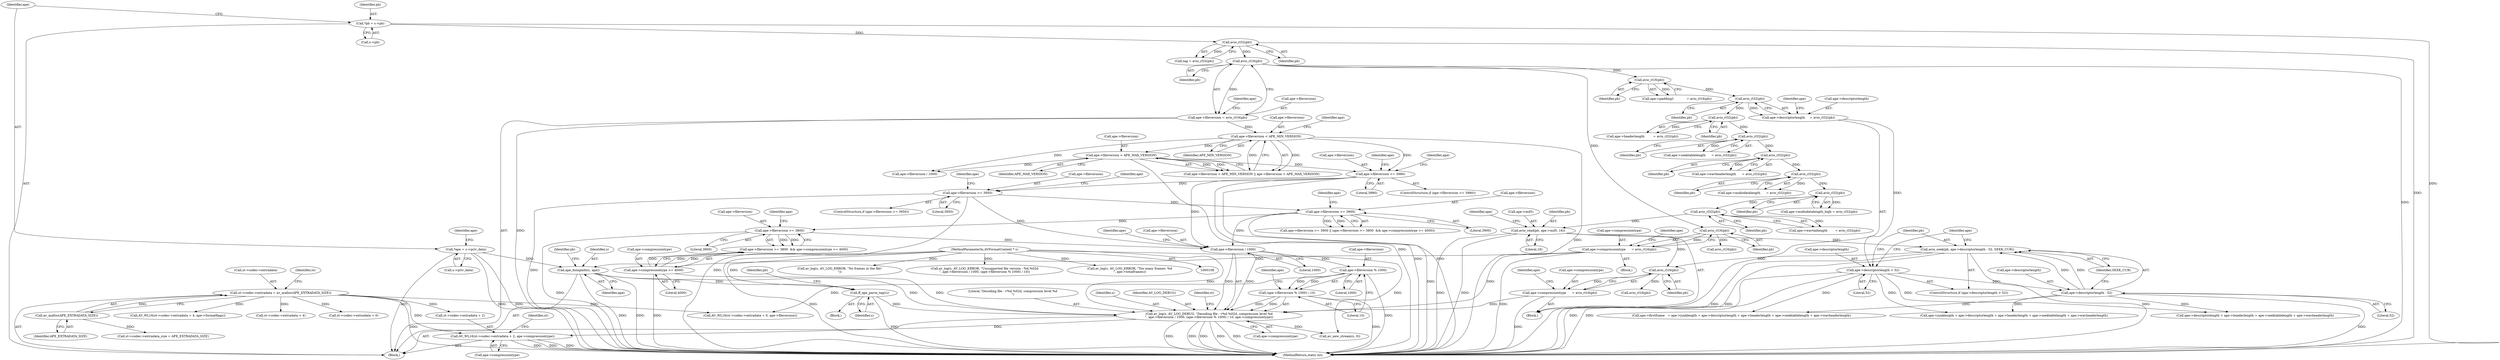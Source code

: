 digraph "0_FFmpeg_8312e3fc9041027a33c8bc667bb99740fdf41dd5@pointer" {
"1001047" [label="(Call,AV_WL16(st->codec->extradata + 2, ape->compressiontype))"];
"1001021" [label="(Call,st->codec->extradata = av_malloc(APE_EXTRADATA_SIZE))"];
"1001027" [label="(Call,av_malloc(APE_EXTRADATA_SIZE))"];
"1000884" [label="(Call,av_log(s, AV_LOG_DEBUG, \"Decoding file - v%d.%02d, compression level %d\n\", ape->fileversion / 1000, (ape->fileversion % 1000) / 10, ape->compressiontype))"];
"1000870" [label="(Call,ape_dumpinfo(s, ape))"];
"1000109" [label="(MethodParameterIn,AVFormatContext * s)"];
"1000119" [label="(Call,*ape = s->priv_data)"];
"1000878" [label="(Call,ff_ape_parse_tag(s))"];
"1000888" [label="(Call,ape->fileversion / 1000)"];
"1000188" [label="(Call,ape->fileversion >= 3980)"];
"1000157" [label="(Call,ape->fileversion < APE_MIN_VERSION)"];
"1000149" [label="(Call,ape->fileversion = avio_rl16(pb))"];
"1000153" [label="(Call,avio_rl16(pb))"];
"1000136" [label="(Call,avio_rl32(pb))"];
"1000113" [label="(Call,*pb = s->pb)"];
"1000162" [label="(Call,ape->fileversion > APE_MAX_VERSION)"];
"1000466" [label="(Call,ape->fileversion >= 3900)"];
"1000451" [label="(Call,ape->fileversion >= 3950)"];
"1000472" [label="(Call,ape->fileversion >= 3800)"];
"1000893" [label="(Call,(ape->fileversion % 1000) / 10)"];
"1000894" [label="(Call,ape->fileversion % 1000)"];
"1000262" [label="(Call,ape->compressiontype      = avio_rl16(pb))"];
"1000266" [label="(Call,avio_rl16(pb))"];
"1000254" [label="(Call,avio_seek(pb, ape->descriptorlength - 52, SEEK_CUR))"];
"1000242" [label="(Call,avio_read(pb, ape->md5, 16))"];
"1000240" [label="(Call,avio_rl32(pb))"];
"1000234" [label="(Call,avio_rl32(pb))"];
"1000228" [label="(Call,avio_rl32(pb))"];
"1000222" [label="(Call,avio_rl32(pb))"];
"1000216" [label="(Call,avio_rl32(pb))"];
"1000210" [label="(Call,avio_rl32(pb))"];
"1000204" [label="(Call,avio_rl32(pb))"];
"1000198" [label="(Call,avio_rl16(pb))"];
"1000256" [label="(Call,ape->descriptorlength - 52)"];
"1000249" [label="(Call,ape->descriptorlength > 52)"];
"1000200" [label="(Call,ape->descriptorlength     = avio_rl32(pb))"];
"1000322" [label="(Call,ape->compressiontype      = avio_rl16(pb))"];
"1000326" [label="(Call,avio_rl16(pb))"];
"1000477" [label="(Call,ape->compressiontype >= 4000)"];
"1001047" [label="(Call,AV_WL16(st->codec->extradata + 2, ape->compressiontype))"];
"1000242" [label="(Call,avio_read(pb, ape->md5, 16))"];
"1000326" [label="(Call,avio_rl16(pb))"];
"1000467" [label="(Call,ape->fileversion)"];
"1000243" [label="(Identifier,pb)"];
"1000311" [label="(Block,)"];
"1000314" [label="(Identifier,ape)"];
"1000257" [label="(Call,ape->descriptorlength)"];
"1000137" [label="(Identifier,pb)"];
"1000212" [label="(Call,ape->seektablelength      = avio_rl32(pb))"];
"1000270" [label="(Identifier,ape)"];
"1000877" [label="(Block,)"];
"1000210" [label="(Call,avio_rl32(pb))"];
"1000156" [label="(Call,ape->fileversion < APE_MIN_VERSION || ape->fileversion > APE_MAX_VERSION)"];
"1000468" [label="(Identifier,ape)"];
"1000479" [label="(Identifier,ape)"];
"1000211" [label="(Identifier,pb)"];
"1000217" [label="(Identifier,pb)"];
"1000240" [label="(Call,avio_rl32(pb))"];
"1000162" [label="(Call,ape->fileversion > APE_MAX_VERSION)"];
"1000905" [label="(Call,av_new_stream(s, 0))"];
"1000470" [label="(Literal,3900)"];
"1000904" [label="(Identifier,st)"];
"1000228" [label="(Call,avio_rl32(pb))"];
"1000241" [label="(Identifier,pb)"];
"1000154" [label="(Identifier,pb)"];
"1000115" [label="(Call,s->pb)"];
"1000893" [label="(Call,(ape->fileversion % 1000) / 10)"];
"1000114" [label="(Identifier,pb)"];
"1000234" [label="(Call,avio_rl32(pb))"];
"1000887" [label="(Literal,\"Decoding file - v%d.%02d, compression level %d\n\")"];
"1000236" [label="(Call,ape->wavtaillength        = avio_rl32(pb))"];
"1001037" [label="(Call,st->codec->extradata + 0)"];
"1000512" [label="(Call,av_log(s, AV_LOG_ERROR, \"No frames in the file!\n\"))"];
"1000247" [label="(Literal,16)"];
"1000473" [label="(Call,ape->fileversion)"];
"1000256" [label="(Call,ape->descriptorlength - 52)"];
"1001021" [label="(Call,st->codec->extradata = av_malloc(APE_EXTRADATA_SIZE))"];
"1001036" [label="(Call,AV_WL16(st->codec->extradata + 0, ape->fileversion))"];
"1000206" [label="(Call,ape->headerlength         = avio_rl32(pb))"];
"1000205" [label="(Identifier,pb)"];
"1000458" [label="(Identifier,ape)"];
"1000109" [label="(MethodParameterIn,AVFormatContext * s)"];
"1000248" [label="(ControlStructure,if (ape->descriptorlength > 52))"];
"1000323" [label="(Call,ape->compressiontype)"];
"1000189" [label="(Call,ape->fileversion)"];
"1000251" [label="(Identifier,ape)"];
"1000120" [label="(Identifier,ape)"];
"1001022" [label="(Call,st->codec->extradata)"];
"1000161" [label="(Identifier,APE_MIN_VERSION)"];
"1000164" [label="(Identifier,ape)"];
"1000119" [label="(Call,*ape = s->priv_data)"];
"1000136" [label="(Call,avio_rl32(pb))"];
"1000216" [label="(Call,avio_rl32(pb))"];
"1000876" [label="(Identifier,pb)"];
"1000477" [label="(Call,ape->compressiontype >= 4000)"];
"1000264" [label="(Identifier,ape)"];
"1000200" [label="(Call,ape->descriptorlength     = avio_rl32(pb))"];
"1000452" [label="(Call,ape->fileversion)"];
"1000872" [label="(Identifier,ape)"];
"1000168" [label="(Call,av_log(s, AV_LOG_ERROR, \"Unsupported file version - %d.%02d\n\", ape->fileversion / 1000, (ape->fileversion % 1000) / 10))"];
"1000451" [label="(Call,ape->fileversion >= 3950)"];
"1000149" [label="(Call,ape->fileversion = avio_rl16(pb))"];
"1000244" [label="(Call,ape->md5)"];
"1000272" [label="(Call,avio_rl16(pb))"];
"1000263" [label="(Call,ape->compressiontype)"];
"1000192" [label="(Literal,3980)"];
"1000260" [label="(Literal,52)"];
"1000558" [label="(Call,ape->firstframe   = ape->junklength + ape->descriptorlength + ape->headerlength + ape->seektablelength + ape->wavheaderlength)"];
"1000889" [label="(Call,ape->fileversion)"];
"1001028" [label="(Identifier,APE_EXTRADATA_SIZE)"];
"1000894" [label="(Call,ape->fileversion % 1000)"];
"1000870" [label="(Call,ape_dumpinfo(s, ape))"];
"1000901" [label="(Identifier,ape)"];
"1000250" [label="(Call,ape->descriptorlength)"];
"1000224" [label="(Call,ape->audiodatalength      = avio_rl32(pb))"];
"1000330" [label="(Identifier,ape)"];
"1001062" [label="(Identifier,st)"];
"1000222" [label="(Call,avio_rl32(pb))"];
"1000249" [label="(Call,ape->descriptorlength > 52)"];
"1000157" [label="(Call,ape->fileversion < APE_MIN_VERSION)"];
"1000111" [label="(Block,)"];
"1000204" [label="(Call,avio_rl32(pb))"];
"1000529" [label="(Call,av_log(s, AV_LOG_ERROR, \"Too many frames: %d\n\", ape->totalframes))"];
"1000474" [label="(Identifier,ape)"];
"1001055" [label="(Call,ape->compressiontype)"];
"1001058" [label="(Call,AV_WL16(st->codec->extradata + 4, ape->formatflags))"];
"1000465" [label="(Call,ape->fileversion >= 3900 || (ape->fileversion >= 3800  && ape->compressiontype >= 4000))"];
"1000230" [label="(Call,ape->audiodatalength_high = avio_rl32(pb))"];
"1000888" [label="(Call,ape->fileversion / 1000)"];
"1000153" [label="(Call,avio_rl16(pb))"];
"1000131" [label="(Identifier,ape)"];
"1000885" [label="(Identifier,s)"];
"1000476" [label="(Literal,3800)"];
"1001048" [label="(Call,st->codec->extradata + 2)"];
"1000896" [label="(Identifier,ape)"];
"1000253" [label="(Literal,52)"];
"1000134" [label="(Call,tag = avio_rl32(pb))"];
"1000150" [label="(Call,ape->fileversion)"];
"1001027" [label="(Call,av_malloc(APE_EXTRADATA_SIZE))"];
"1000158" [label="(Call,ape->fileversion)"];
"1000208" [label="(Identifier,ape)"];
"1000886" [label="(Identifier,AV_LOG_DEBUG)"];
"1000262" [label="(Call,ape->compressiontype      = avio_rl16(pb))"];
"1000121" [label="(Call,s->priv_data)"];
"1000254" [label="(Call,avio_seek(pb, ape->descriptorlength - 52, SEEK_CUR))"];
"1000327" [label="(Identifier,pb)"];
"1000481" [label="(Literal,4000)"];
"1000166" [label="(Identifier,APE_MAX_VERSION)"];
"1000188" [label="(Call,ape->fileversion >= 3980)"];
"1000881" [label="(Identifier,pb)"];
"1000198" [label="(Call,avio_rl16(pb))"];
"1000562" [label="(Call,ape->junklength + ape->descriptorlength + ape->headerlength + ape->seektablelength + ape->wavheaderlength)"];
"1000196" [label="(Identifier,ape)"];
"1001059" [label="(Call,st->codec->extradata + 4)"];
"1000267" [label="(Identifier,pb)"];
"1000223" [label="(Identifier,pb)"];
"1000900" [label="(Call,ape->compressiontype)"];
"1000194" [label="(Call,ape->padding1             = avio_rl16(pb))"];
"1000478" [label="(Call,ape->compressiontype)"];
"1000332" [label="(Call,avio_rl16(pb))"];
"1001032" [label="(Identifier,st)"];
"1000466" [label="(Call,ape->fileversion >= 3900)"];
"1000871" [label="(Identifier,s)"];
"1000113" [label="(Call,*pb = s->pb)"];
"1000884" [label="(Call,av_log(s, AV_LOG_DEBUG, \"Decoding file - v%d.%02d, compression level %d\n\", ape->fileversion / 1000, (ape->fileversion % 1000) / 10, ape->compressiontype))"];
"1000471" [label="(Call,ape->fileversion >= 3800  && ape->compressiontype >= 4000)"];
"1000898" [label="(Literal,1000)"];
"1001029" [label="(Call,st->codec->extradata_size = APE_EXTRADATA_SIZE)"];
"1000879" [label="(Identifier,s)"];
"1000892" [label="(Literal,1000)"];
"1000229" [label="(Identifier,pb)"];
"1000266" [label="(Call,avio_rl16(pb))"];
"1000472" [label="(Call,ape->fileversion >= 3800)"];
"1000878" [label="(Call,ff_ape_parse_tag(s))"];
"1000159" [label="(Identifier,ape)"];
"1000187" [label="(ControlStructure,if (ape->fileversion >= 3980))"];
"1000895" [label="(Call,ape->fileversion)"];
"1000255" [label="(Identifier,pb)"];
"1000322" [label="(Call,ape->compressiontype      = avio_rl16(pb))"];
"1000163" [label="(Call,ape->fileversion)"];
"1000235" [label="(Identifier,pb)"];
"1000201" [label="(Call,ape->descriptorlength)"];
"1000450" [label="(ControlStructure,if (ape->fileversion >= 3950))"];
"1000261" [label="(Identifier,SEEK_CUR)"];
"1000455" [label="(Literal,3950)"];
"1000218" [label="(Call,ape->wavheaderlength      = avio_rl32(pb))"];
"1000566" [label="(Call,ape->descriptorlength + ape->headerlength + ape->seektablelength + ape->wavheaderlength)"];
"1001121" [label="(MethodReturn,static int)"];
"1000172" [label="(Call,ape->fileversion / 1000)"];
"1000199" [label="(Identifier,pb)"];
"1000193" [label="(Block,)"];
"1000899" [label="(Literal,10)"];
"1001047" -> "1000111"  [label="AST: "];
"1001047" -> "1001055"  [label="CFG: "];
"1001048" -> "1001047"  [label="AST: "];
"1001055" -> "1001047"  [label="AST: "];
"1001062" -> "1001047"  [label="CFG: "];
"1001047" -> "1001121"  [label="DDG: "];
"1001047" -> "1001121"  [label="DDG: "];
"1001047" -> "1001121"  [label="DDG: "];
"1001021" -> "1001047"  [label="DDG: "];
"1000884" -> "1001047"  [label="DDG: "];
"1001021" -> "1000111"  [label="AST: "];
"1001021" -> "1001027"  [label="CFG: "];
"1001022" -> "1001021"  [label="AST: "];
"1001027" -> "1001021"  [label="AST: "];
"1001032" -> "1001021"  [label="CFG: "];
"1001021" -> "1001121"  [label="DDG: "];
"1001027" -> "1001021"  [label="DDG: "];
"1001021" -> "1001036"  [label="DDG: "];
"1001021" -> "1001037"  [label="DDG: "];
"1001021" -> "1001048"  [label="DDG: "];
"1001021" -> "1001058"  [label="DDG: "];
"1001021" -> "1001059"  [label="DDG: "];
"1001027" -> "1001028"  [label="CFG: "];
"1001028" -> "1001027"  [label="AST: "];
"1001027" -> "1001029"  [label="DDG: "];
"1000884" -> "1000111"  [label="AST: "];
"1000884" -> "1000900"  [label="CFG: "];
"1000885" -> "1000884"  [label="AST: "];
"1000886" -> "1000884"  [label="AST: "];
"1000887" -> "1000884"  [label="AST: "];
"1000888" -> "1000884"  [label="AST: "];
"1000893" -> "1000884"  [label="AST: "];
"1000900" -> "1000884"  [label="AST: "];
"1000904" -> "1000884"  [label="CFG: "];
"1000884" -> "1001121"  [label="DDG: "];
"1000884" -> "1001121"  [label="DDG: "];
"1000884" -> "1001121"  [label="DDG: "];
"1000884" -> "1001121"  [label="DDG: "];
"1000884" -> "1001121"  [label="DDG: "];
"1000870" -> "1000884"  [label="DDG: "];
"1000878" -> "1000884"  [label="DDG: "];
"1000109" -> "1000884"  [label="DDG: "];
"1000888" -> "1000884"  [label="DDG: "];
"1000888" -> "1000884"  [label="DDG: "];
"1000893" -> "1000884"  [label="DDG: "];
"1000893" -> "1000884"  [label="DDG: "];
"1000262" -> "1000884"  [label="DDG: "];
"1000322" -> "1000884"  [label="DDG: "];
"1000477" -> "1000884"  [label="DDG: "];
"1000884" -> "1000905"  [label="DDG: "];
"1000870" -> "1000111"  [label="AST: "];
"1000870" -> "1000872"  [label="CFG: "];
"1000871" -> "1000870"  [label="AST: "];
"1000872" -> "1000870"  [label="AST: "];
"1000876" -> "1000870"  [label="CFG: "];
"1000870" -> "1001121"  [label="DDG: "];
"1000870" -> "1001121"  [label="DDG: "];
"1000109" -> "1000870"  [label="DDG: "];
"1000119" -> "1000870"  [label="DDG: "];
"1000870" -> "1000878"  [label="DDG: "];
"1000109" -> "1000108"  [label="AST: "];
"1000109" -> "1001121"  [label="DDG: "];
"1000109" -> "1000168"  [label="DDG: "];
"1000109" -> "1000512"  [label="DDG: "];
"1000109" -> "1000529"  [label="DDG: "];
"1000109" -> "1000878"  [label="DDG: "];
"1000109" -> "1000905"  [label="DDG: "];
"1000119" -> "1000111"  [label="AST: "];
"1000119" -> "1000121"  [label="CFG: "];
"1000120" -> "1000119"  [label="AST: "];
"1000121" -> "1000119"  [label="AST: "];
"1000131" -> "1000119"  [label="CFG: "];
"1000119" -> "1001121"  [label="DDG: "];
"1000119" -> "1001121"  [label="DDG: "];
"1000878" -> "1000877"  [label="AST: "];
"1000878" -> "1000879"  [label="CFG: "];
"1000879" -> "1000878"  [label="AST: "];
"1000881" -> "1000878"  [label="CFG: "];
"1000878" -> "1001121"  [label="DDG: "];
"1000888" -> "1000892"  [label="CFG: "];
"1000889" -> "1000888"  [label="AST: "];
"1000892" -> "1000888"  [label="AST: "];
"1000896" -> "1000888"  [label="CFG: "];
"1000188" -> "1000888"  [label="DDG: "];
"1000466" -> "1000888"  [label="DDG: "];
"1000451" -> "1000888"  [label="DDG: "];
"1000472" -> "1000888"  [label="DDG: "];
"1000888" -> "1000894"  [label="DDG: "];
"1000188" -> "1000187"  [label="AST: "];
"1000188" -> "1000192"  [label="CFG: "];
"1000189" -> "1000188"  [label="AST: "];
"1000192" -> "1000188"  [label="AST: "];
"1000196" -> "1000188"  [label="CFG: "];
"1000314" -> "1000188"  [label="CFG: "];
"1000188" -> "1001121"  [label="DDG: "];
"1000188" -> "1001121"  [label="DDG: "];
"1000157" -> "1000188"  [label="DDG: "];
"1000162" -> "1000188"  [label="DDG: "];
"1000188" -> "1000451"  [label="DDG: "];
"1000157" -> "1000156"  [label="AST: "];
"1000157" -> "1000161"  [label="CFG: "];
"1000158" -> "1000157"  [label="AST: "];
"1000161" -> "1000157"  [label="AST: "];
"1000164" -> "1000157"  [label="CFG: "];
"1000156" -> "1000157"  [label="CFG: "];
"1000157" -> "1001121"  [label="DDG: "];
"1000157" -> "1000156"  [label="DDG: "];
"1000157" -> "1000156"  [label="DDG: "];
"1000149" -> "1000157"  [label="DDG: "];
"1000157" -> "1000162"  [label="DDG: "];
"1000157" -> "1000172"  [label="DDG: "];
"1000149" -> "1000111"  [label="AST: "];
"1000149" -> "1000153"  [label="CFG: "];
"1000150" -> "1000149"  [label="AST: "];
"1000153" -> "1000149"  [label="AST: "];
"1000159" -> "1000149"  [label="CFG: "];
"1000149" -> "1001121"  [label="DDG: "];
"1000153" -> "1000149"  [label="DDG: "];
"1000153" -> "1000154"  [label="CFG: "];
"1000154" -> "1000153"  [label="AST: "];
"1000153" -> "1001121"  [label="DDG: "];
"1000136" -> "1000153"  [label="DDG: "];
"1000153" -> "1000198"  [label="DDG: "];
"1000153" -> "1000326"  [label="DDG: "];
"1000136" -> "1000134"  [label="AST: "];
"1000136" -> "1000137"  [label="CFG: "];
"1000137" -> "1000136"  [label="AST: "];
"1000134" -> "1000136"  [label="CFG: "];
"1000136" -> "1001121"  [label="DDG: "];
"1000136" -> "1000134"  [label="DDG: "];
"1000113" -> "1000136"  [label="DDG: "];
"1000113" -> "1000111"  [label="AST: "];
"1000113" -> "1000115"  [label="CFG: "];
"1000114" -> "1000113"  [label="AST: "];
"1000115" -> "1000113"  [label="AST: "];
"1000120" -> "1000113"  [label="CFG: "];
"1000113" -> "1001121"  [label="DDG: "];
"1000162" -> "1000156"  [label="AST: "];
"1000162" -> "1000166"  [label="CFG: "];
"1000163" -> "1000162"  [label="AST: "];
"1000166" -> "1000162"  [label="AST: "];
"1000156" -> "1000162"  [label="CFG: "];
"1000162" -> "1001121"  [label="DDG: "];
"1000162" -> "1000156"  [label="DDG: "];
"1000162" -> "1000156"  [label="DDG: "];
"1000162" -> "1000172"  [label="DDG: "];
"1000466" -> "1000465"  [label="AST: "];
"1000466" -> "1000470"  [label="CFG: "];
"1000467" -> "1000466"  [label="AST: "];
"1000470" -> "1000466"  [label="AST: "];
"1000474" -> "1000466"  [label="CFG: "];
"1000465" -> "1000466"  [label="CFG: "];
"1000466" -> "1001121"  [label="DDG: "];
"1000466" -> "1000465"  [label="DDG: "];
"1000466" -> "1000465"  [label="DDG: "];
"1000451" -> "1000466"  [label="DDG: "];
"1000466" -> "1000472"  [label="DDG: "];
"1000451" -> "1000450"  [label="AST: "];
"1000451" -> "1000455"  [label="CFG: "];
"1000452" -> "1000451"  [label="AST: "];
"1000455" -> "1000451"  [label="AST: "];
"1000458" -> "1000451"  [label="CFG: "];
"1000468" -> "1000451"  [label="CFG: "];
"1000451" -> "1001121"  [label="DDG: "];
"1000451" -> "1001121"  [label="DDG: "];
"1000472" -> "1000471"  [label="AST: "];
"1000472" -> "1000476"  [label="CFG: "];
"1000473" -> "1000472"  [label="AST: "];
"1000476" -> "1000472"  [label="AST: "];
"1000479" -> "1000472"  [label="CFG: "];
"1000471" -> "1000472"  [label="CFG: "];
"1000472" -> "1001121"  [label="DDG: "];
"1000472" -> "1000471"  [label="DDG: "];
"1000472" -> "1000471"  [label="DDG: "];
"1000893" -> "1000899"  [label="CFG: "];
"1000894" -> "1000893"  [label="AST: "];
"1000899" -> "1000893"  [label="AST: "];
"1000901" -> "1000893"  [label="CFG: "];
"1000893" -> "1001121"  [label="DDG: "];
"1000894" -> "1000893"  [label="DDG: "];
"1000894" -> "1000893"  [label="DDG: "];
"1000894" -> "1000898"  [label="CFG: "];
"1000895" -> "1000894"  [label="AST: "];
"1000898" -> "1000894"  [label="AST: "];
"1000899" -> "1000894"  [label="CFG: "];
"1000894" -> "1001121"  [label="DDG: "];
"1000894" -> "1001036"  [label="DDG: "];
"1000262" -> "1000193"  [label="AST: "];
"1000262" -> "1000266"  [label="CFG: "];
"1000263" -> "1000262"  [label="AST: "];
"1000266" -> "1000262"  [label="AST: "];
"1000270" -> "1000262"  [label="CFG: "];
"1000262" -> "1001121"  [label="DDG: "];
"1000266" -> "1000262"  [label="DDG: "];
"1000266" -> "1000267"  [label="CFG: "];
"1000267" -> "1000266"  [label="AST: "];
"1000254" -> "1000266"  [label="DDG: "];
"1000242" -> "1000266"  [label="DDG: "];
"1000266" -> "1000272"  [label="DDG: "];
"1000254" -> "1000248"  [label="AST: "];
"1000254" -> "1000261"  [label="CFG: "];
"1000255" -> "1000254"  [label="AST: "];
"1000256" -> "1000254"  [label="AST: "];
"1000261" -> "1000254"  [label="AST: "];
"1000264" -> "1000254"  [label="CFG: "];
"1000254" -> "1001121"  [label="DDG: "];
"1000254" -> "1001121"  [label="DDG: "];
"1000254" -> "1001121"  [label="DDG: "];
"1000242" -> "1000254"  [label="DDG: "];
"1000256" -> "1000254"  [label="DDG: "];
"1000256" -> "1000254"  [label="DDG: "];
"1000242" -> "1000193"  [label="AST: "];
"1000242" -> "1000247"  [label="CFG: "];
"1000243" -> "1000242"  [label="AST: "];
"1000244" -> "1000242"  [label="AST: "];
"1000247" -> "1000242"  [label="AST: "];
"1000251" -> "1000242"  [label="CFG: "];
"1000242" -> "1001121"  [label="DDG: "];
"1000242" -> "1001121"  [label="DDG: "];
"1000240" -> "1000242"  [label="DDG: "];
"1000240" -> "1000236"  [label="AST: "];
"1000240" -> "1000241"  [label="CFG: "];
"1000241" -> "1000240"  [label="AST: "];
"1000236" -> "1000240"  [label="CFG: "];
"1000240" -> "1000236"  [label="DDG: "];
"1000234" -> "1000240"  [label="DDG: "];
"1000234" -> "1000230"  [label="AST: "];
"1000234" -> "1000235"  [label="CFG: "];
"1000235" -> "1000234"  [label="AST: "];
"1000230" -> "1000234"  [label="CFG: "];
"1000234" -> "1000230"  [label="DDG: "];
"1000228" -> "1000234"  [label="DDG: "];
"1000228" -> "1000224"  [label="AST: "];
"1000228" -> "1000229"  [label="CFG: "];
"1000229" -> "1000228"  [label="AST: "];
"1000224" -> "1000228"  [label="CFG: "];
"1000228" -> "1000224"  [label="DDG: "];
"1000222" -> "1000228"  [label="DDG: "];
"1000222" -> "1000218"  [label="AST: "];
"1000222" -> "1000223"  [label="CFG: "];
"1000223" -> "1000222"  [label="AST: "];
"1000218" -> "1000222"  [label="CFG: "];
"1000222" -> "1000218"  [label="DDG: "];
"1000216" -> "1000222"  [label="DDG: "];
"1000216" -> "1000212"  [label="AST: "];
"1000216" -> "1000217"  [label="CFG: "];
"1000217" -> "1000216"  [label="AST: "];
"1000212" -> "1000216"  [label="CFG: "];
"1000216" -> "1000212"  [label="DDG: "];
"1000210" -> "1000216"  [label="DDG: "];
"1000210" -> "1000206"  [label="AST: "];
"1000210" -> "1000211"  [label="CFG: "];
"1000211" -> "1000210"  [label="AST: "];
"1000206" -> "1000210"  [label="CFG: "];
"1000210" -> "1000206"  [label="DDG: "];
"1000204" -> "1000210"  [label="DDG: "];
"1000204" -> "1000200"  [label="AST: "];
"1000204" -> "1000205"  [label="CFG: "];
"1000205" -> "1000204"  [label="AST: "];
"1000200" -> "1000204"  [label="CFG: "];
"1000204" -> "1000200"  [label="DDG: "];
"1000198" -> "1000204"  [label="DDG: "];
"1000198" -> "1000194"  [label="AST: "];
"1000198" -> "1000199"  [label="CFG: "];
"1000199" -> "1000198"  [label="AST: "];
"1000194" -> "1000198"  [label="CFG: "];
"1000198" -> "1000194"  [label="DDG: "];
"1000256" -> "1000260"  [label="CFG: "];
"1000257" -> "1000256"  [label="AST: "];
"1000260" -> "1000256"  [label="AST: "];
"1000261" -> "1000256"  [label="CFG: "];
"1000256" -> "1001121"  [label="DDG: "];
"1000249" -> "1000256"  [label="DDG: "];
"1000256" -> "1000558"  [label="DDG: "];
"1000256" -> "1000562"  [label="DDG: "];
"1000256" -> "1000566"  [label="DDG: "];
"1000249" -> "1000248"  [label="AST: "];
"1000249" -> "1000253"  [label="CFG: "];
"1000250" -> "1000249"  [label="AST: "];
"1000253" -> "1000249"  [label="AST: "];
"1000255" -> "1000249"  [label="CFG: "];
"1000264" -> "1000249"  [label="CFG: "];
"1000249" -> "1001121"  [label="DDG: "];
"1000249" -> "1001121"  [label="DDG: "];
"1000200" -> "1000249"  [label="DDG: "];
"1000249" -> "1000558"  [label="DDG: "];
"1000249" -> "1000562"  [label="DDG: "];
"1000249" -> "1000566"  [label="DDG: "];
"1000200" -> "1000193"  [label="AST: "];
"1000201" -> "1000200"  [label="AST: "];
"1000208" -> "1000200"  [label="CFG: "];
"1000322" -> "1000311"  [label="AST: "];
"1000322" -> "1000326"  [label="CFG: "];
"1000323" -> "1000322"  [label="AST: "];
"1000326" -> "1000322"  [label="AST: "];
"1000330" -> "1000322"  [label="CFG: "];
"1000322" -> "1001121"  [label="DDG: "];
"1000326" -> "1000322"  [label="DDG: "];
"1000322" -> "1000477"  [label="DDG: "];
"1000326" -> "1000327"  [label="CFG: "];
"1000327" -> "1000326"  [label="AST: "];
"1000326" -> "1000332"  [label="DDG: "];
"1000477" -> "1000471"  [label="AST: "];
"1000477" -> "1000481"  [label="CFG: "];
"1000478" -> "1000477"  [label="AST: "];
"1000481" -> "1000477"  [label="AST: "];
"1000471" -> "1000477"  [label="CFG: "];
"1000477" -> "1001121"  [label="DDG: "];
"1000477" -> "1000471"  [label="DDG: "];
"1000477" -> "1000471"  [label="DDG: "];
}
